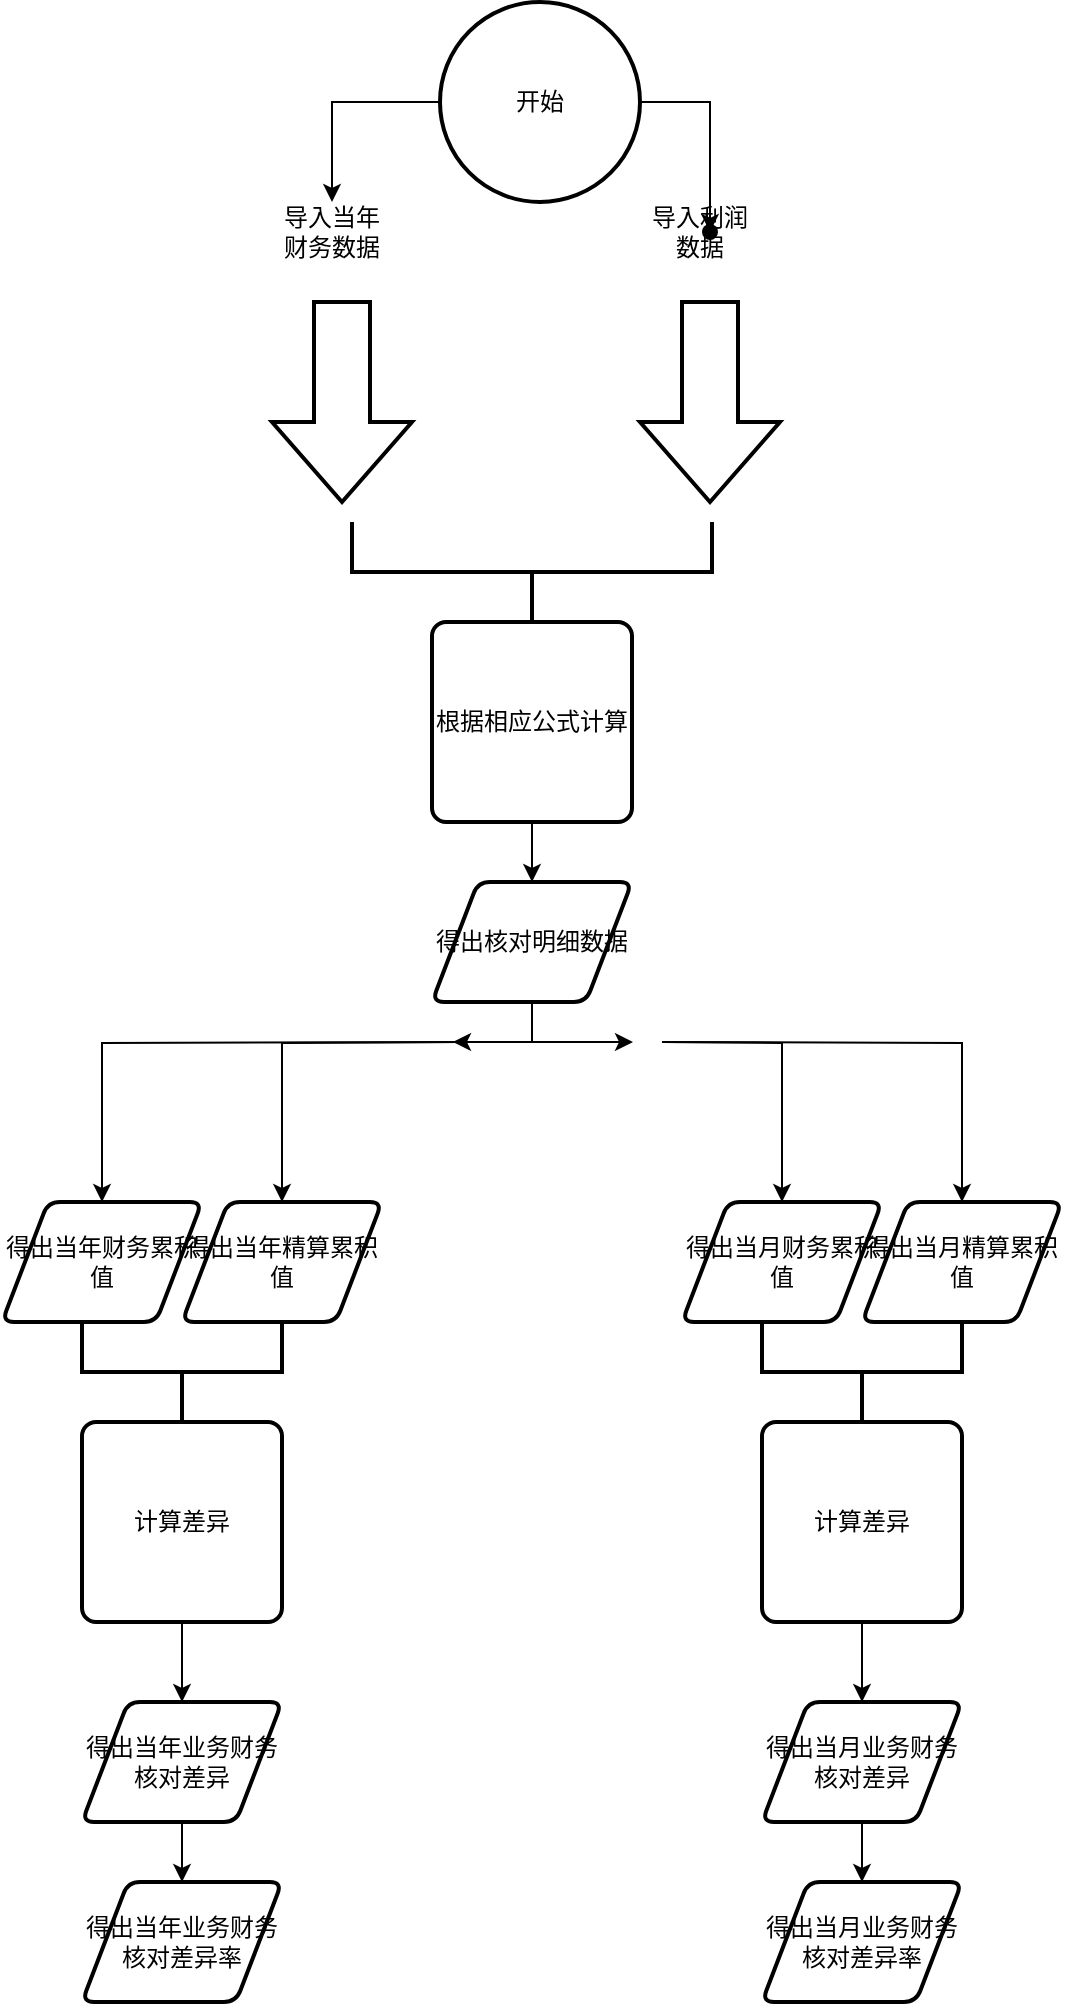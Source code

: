 <mxfile version="21.8.1" type="github">
  <diagram name="第 1 页" id="SeIuNBOyOBRw2UKbfKGs">
    <mxGraphModel dx="954" dy="495" grid="1" gridSize="10" guides="1" tooltips="1" connect="1" arrows="1" fold="1" page="1" pageScale="1" pageWidth="827" pageHeight="1169" math="0" shadow="0">
      <root>
        <mxCell id="0" />
        <mxCell id="1" parent="0" />
        <mxCell id="A02uLMtWzprh800okX_G-30" style="edgeStyle=orthogonalEdgeStyle;rounded=0;orthogonalLoop=1;jettySize=auto;html=1;entryX=0.5;entryY=0;entryDx=0;entryDy=0;" edge="1" parent="1" source="A02uLMtWzprh800okX_G-1" target="A02uLMtWzprh800okX_G-4">
          <mxGeometry relative="1" as="geometry" />
        </mxCell>
        <mxCell id="A02uLMtWzprh800okX_G-34" value="" style="edgeStyle=orthogonalEdgeStyle;rounded=0;orthogonalLoop=1;jettySize=auto;html=1;" edge="1" parent="1" source="A02uLMtWzprh800okX_G-1" target="A02uLMtWzprh800okX_G-33">
          <mxGeometry relative="1" as="geometry" />
        </mxCell>
        <mxCell id="A02uLMtWzprh800okX_G-1" value="开始" style="strokeWidth=2;html=1;shape=mxgraph.flowchart.start_2;whiteSpace=wrap;" vertex="1" parent="1">
          <mxGeometry x="364" y="40" width="100" height="100" as="geometry" />
        </mxCell>
        <mxCell id="A02uLMtWzprh800okX_G-2" value="" style="verticalLabelPosition=bottom;verticalAlign=top;html=1;strokeWidth=2;shape=mxgraph.arrows2.arrow;dy=0.6;dx=40;notch=0;direction=south;" vertex="1" parent="1">
          <mxGeometry x="280" y="190" width="70" height="100" as="geometry" />
        </mxCell>
        <mxCell id="A02uLMtWzprh800okX_G-4" value="导入当年财务数据" style="text;strokeColor=none;align=center;fillColor=none;html=1;verticalAlign=middle;whiteSpace=wrap;rounded=0;" vertex="1" parent="1">
          <mxGeometry x="280" y="140" width="60" height="30" as="geometry" />
        </mxCell>
        <mxCell id="A02uLMtWzprh800okX_G-5" value="" style="verticalLabelPosition=bottom;verticalAlign=top;html=1;strokeWidth=2;shape=mxgraph.arrows2.arrow;dy=0.6;dx=40;notch=0;direction=south;" vertex="1" parent="1">
          <mxGeometry x="464" y="190" width="70" height="100" as="geometry" />
        </mxCell>
        <mxCell id="A02uLMtWzprh800okX_G-7" value="导入利润数据" style="text;strokeColor=none;align=center;fillColor=none;html=1;verticalAlign=middle;whiteSpace=wrap;rounded=0;" vertex="1" parent="1">
          <mxGeometry x="464" y="140" width="60" height="30" as="geometry" />
        </mxCell>
        <mxCell id="A02uLMtWzprh800okX_G-11" value="" style="edgeStyle=orthogonalEdgeStyle;rounded=0;orthogonalLoop=1;jettySize=auto;html=1;" edge="1" parent="1" target="A02uLMtWzprh800okX_G-10">
          <mxGeometry relative="1" as="geometry">
            <mxPoint x="375" y="560" as="sourcePoint" />
          </mxGeometry>
        </mxCell>
        <mxCell id="A02uLMtWzprh800okX_G-13" style="edgeStyle=orthogonalEdgeStyle;rounded=0;orthogonalLoop=1;jettySize=auto;html=1;entryX=0.5;entryY=0;entryDx=0;entryDy=0;" edge="1" parent="1" target="A02uLMtWzprh800okX_G-12">
          <mxGeometry relative="1" as="geometry">
            <mxPoint x="375" y="560" as="sourcePoint" />
          </mxGeometry>
        </mxCell>
        <mxCell id="A02uLMtWzprh800okX_G-28" style="edgeStyle=orthogonalEdgeStyle;rounded=0;orthogonalLoop=1;jettySize=auto;html=1;entryX=0.5;entryY=0;entryDx=0;entryDy=0;" edge="1" parent="1" target="A02uLMtWzprh800okX_G-20">
          <mxGeometry relative="1" as="geometry">
            <mxPoint x="475" y="560" as="sourcePoint" />
          </mxGeometry>
        </mxCell>
        <mxCell id="A02uLMtWzprh800okX_G-29" style="edgeStyle=orthogonalEdgeStyle;rounded=0;orthogonalLoop=1;jettySize=auto;html=1;entryX=0.5;entryY=0;entryDx=0;entryDy=0;" edge="1" parent="1" target="A02uLMtWzprh800okX_G-21">
          <mxGeometry relative="1" as="geometry">
            <mxPoint x="475" y="560" as="sourcePoint" />
          </mxGeometry>
        </mxCell>
        <mxCell id="A02uLMtWzprh800okX_G-9" value="" style="strokeWidth=2;html=1;shape=mxgraph.flowchart.annotation_2;align=left;labelPosition=right;pointerEvents=1;direction=north;" vertex="1" parent="1">
          <mxGeometry x="320" y="300" width="180" height="50" as="geometry" />
        </mxCell>
        <mxCell id="A02uLMtWzprh800okX_G-10" value="得出当年财务累积值" style="shape=parallelogram;html=1;strokeWidth=2;perimeter=parallelogramPerimeter;whiteSpace=wrap;rounded=1;arcSize=12;size=0.23;" vertex="1" parent="1">
          <mxGeometry x="145" y="640" width="100" height="60" as="geometry" />
        </mxCell>
        <mxCell id="A02uLMtWzprh800okX_G-12" value="得出当年精算累积值" style="shape=parallelogram;html=1;strokeWidth=2;perimeter=parallelogramPerimeter;whiteSpace=wrap;rounded=1;arcSize=12;size=0.23;" vertex="1" parent="1">
          <mxGeometry x="235" y="640" width="100" height="60" as="geometry" />
        </mxCell>
        <mxCell id="A02uLMtWzprh800okX_G-14" value="" style="strokeWidth=2;html=1;shape=mxgraph.flowchart.annotation_2;align=left;labelPosition=right;pointerEvents=1;direction=north;" vertex="1" parent="1">
          <mxGeometry x="185" y="700" width="100" height="50" as="geometry" />
        </mxCell>
        <mxCell id="A02uLMtWzprh800okX_G-17" value="" style="edgeStyle=orthogonalEdgeStyle;rounded=0;orthogonalLoop=1;jettySize=auto;html=1;" edge="1" parent="1" source="A02uLMtWzprh800okX_G-15" target="A02uLMtWzprh800okX_G-16">
          <mxGeometry relative="1" as="geometry" />
        </mxCell>
        <mxCell id="A02uLMtWzprh800okX_G-15" value="计算差异" style="rounded=1;whiteSpace=wrap;html=1;absoluteArcSize=1;arcSize=14;strokeWidth=2;" vertex="1" parent="1">
          <mxGeometry x="185" y="750" width="100" height="100" as="geometry" />
        </mxCell>
        <mxCell id="A02uLMtWzprh800okX_G-19" value="" style="edgeStyle=orthogonalEdgeStyle;rounded=0;orthogonalLoop=1;jettySize=auto;html=1;" edge="1" parent="1" source="A02uLMtWzprh800okX_G-16" target="A02uLMtWzprh800okX_G-18">
          <mxGeometry relative="1" as="geometry" />
        </mxCell>
        <mxCell id="A02uLMtWzprh800okX_G-16" value="得出当年业务财务核对差异" style="shape=parallelogram;html=1;strokeWidth=2;perimeter=parallelogramPerimeter;whiteSpace=wrap;rounded=1;arcSize=12;size=0.23;" vertex="1" parent="1">
          <mxGeometry x="185" y="890" width="100" height="60" as="geometry" />
        </mxCell>
        <mxCell id="A02uLMtWzprh800okX_G-18" value="得出当年业务财务核对差异率" style="shape=parallelogram;html=1;strokeWidth=2;perimeter=parallelogramPerimeter;whiteSpace=wrap;rounded=1;arcSize=12;size=0.23;" vertex="1" parent="1">
          <mxGeometry x="185" y="980" width="100" height="60" as="geometry" />
        </mxCell>
        <mxCell id="A02uLMtWzprh800okX_G-20" value="得出当月财务累积值" style="shape=parallelogram;html=1;strokeWidth=2;perimeter=parallelogramPerimeter;whiteSpace=wrap;rounded=1;arcSize=12;size=0.23;" vertex="1" parent="1">
          <mxGeometry x="485" y="640" width="100" height="60" as="geometry" />
        </mxCell>
        <mxCell id="A02uLMtWzprh800okX_G-21" value="得出当月精算累积值" style="shape=parallelogram;html=1;strokeWidth=2;perimeter=parallelogramPerimeter;whiteSpace=wrap;rounded=1;arcSize=12;size=0.23;" vertex="1" parent="1">
          <mxGeometry x="575" y="640" width="100" height="60" as="geometry" />
        </mxCell>
        <mxCell id="A02uLMtWzprh800okX_G-22" value="" style="strokeWidth=2;html=1;shape=mxgraph.flowchart.annotation_2;align=left;labelPosition=right;pointerEvents=1;direction=north;" vertex="1" parent="1">
          <mxGeometry x="525" y="700" width="100" height="50" as="geometry" />
        </mxCell>
        <mxCell id="A02uLMtWzprh800okX_G-23" value="" style="edgeStyle=orthogonalEdgeStyle;rounded=0;orthogonalLoop=1;jettySize=auto;html=1;" edge="1" parent="1" source="A02uLMtWzprh800okX_G-24" target="A02uLMtWzprh800okX_G-26">
          <mxGeometry relative="1" as="geometry" />
        </mxCell>
        <mxCell id="A02uLMtWzprh800okX_G-24" value="计算差异" style="rounded=1;whiteSpace=wrap;html=1;absoluteArcSize=1;arcSize=14;strokeWidth=2;" vertex="1" parent="1">
          <mxGeometry x="525" y="750" width="100" height="100" as="geometry" />
        </mxCell>
        <mxCell id="A02uLMtWzprh800okX_G-25" value="" style="edgeStyle=orthogonalEdgeStyle;rounded=0;orthogonalLoop=1;jettySize=auto;html=1;" edge="1" parent="1" source="A02uLMtWzprh800okX_G-26" target="A02uLMtWzprh800okX_G-27">
          <mxGeometry relative="1" as="geometry" />
        </mxCell>
        <mxCell id="A02uLMtWzprh800okX_G-26" value="得出当月业务财务核对差异" style="shape=parallelogram;html=1;strokeWidth=2;perimeter=parallelogramPerimeter;whiteSpace=wrap;rounded=1;arcSize=12;size=0.23;" vertex="1" parent="1">
          <mxGeometry x="525" y="890" width="100" height="60" as="geometry" />
        </mxCell>
        <mxCell id="A02uLMtWzprh800okX_G-27" value="得出当月业务财务核对差异率" style="shape=parallelogram;html=1;strokeWidth=2;perimeter=parallelogramPerimeter;whiteSpace=wrap;rounded=1;arcSize=12;size=0.23;" vertex="1" parent="1">
          <mxGeometry x="525" y="980" width="100" height="60" as="geometry" />
        </mxCell>
        <mxCell id="A02uLMtWzprh800okX_G-33" value="" style="shape=waypoint;sketch=0;size=6;pointerEvents=1;points=[];fillColor=default;resizable=0;rotatable=0;perimeter=centerPerimeter;snapToPoint=1;strokeWidth=2;" vertex="1" parent="1">
          <mxGeometry x="489" y="145" width="20" height="20" as="geometry" />
        </mxCell>
        <mxCell id="A02uLMtWzprh800okX_G-41" value="" style="edgeStyle=orthogonalEdgeStyle;rounded=0;orthogonalLoop=1;jettySize=auto;html=1;" edge="1" parent="1" source="A02uLMtWzprh800okX_G-37" target="A02uLMtWzprh800okX_G-38">
          <mxGeometry relative="1" as="geometry" />
        </mxCell>
        <mxCell id="A02uLMtWzprh800okX_G-37" value="根据相应公式计算" style="rounded=1;whiteSpace=wrap;html=1;absoluteArcSize=1;arcSize=14;strokeWidth=2;" vertex="1" parent="1">
          <mxGeometry x="360" y="350" width="100" height="100" as="geometry" />
        </mxCell>
        <mxCell id="A02uLMtWzprh800okX_G-39" style="edgeStyle=orthogonalEdgeStyle;rounded=0;orthogonalLoop=1;jettySize=auto;html=1;" edge="1" parent="1" source="A02uLMtWzprh800okX_G-38">
          <mxGeometry relative="1" as="geometry">
            <mxPoint x="370" y="560" as="targetPoint" />
          </mxGeometry>
        </mxCell>
        <mxCell id="A02uLMtWzprh800okX_G-40" style="edgeStyle=orthogonalEdgeStyle;rounded=0;orthogonalLoop=1;jettySize=auto;html=1;" edge="1" parent="1" source="A02uLMtWzprh800okX_G-38">
          <mxGeometry relative="1" as="geometry">
            <mxPoint x="460" y="560" as="targetPoint" />
          </mxGeometry>
        </mxCell>
        <mxCell id="A02uLMtWzprh800okX_G-38" value="得出核对明细数据" style="shape=parallelogram;html=1;strokeWidth=2;perimeter=parallelogramPerimeter;whiteSpace=wrap;rounded=1;arcSize=12;size=0.23;" vertex="1" parent="1">
          <mxGeometry x="360" y="480" width="100" height="60" as="geometry" />
        </mxCell>
      </root>
    </mxGraphModel>
  </diagram>
</mxfile>

